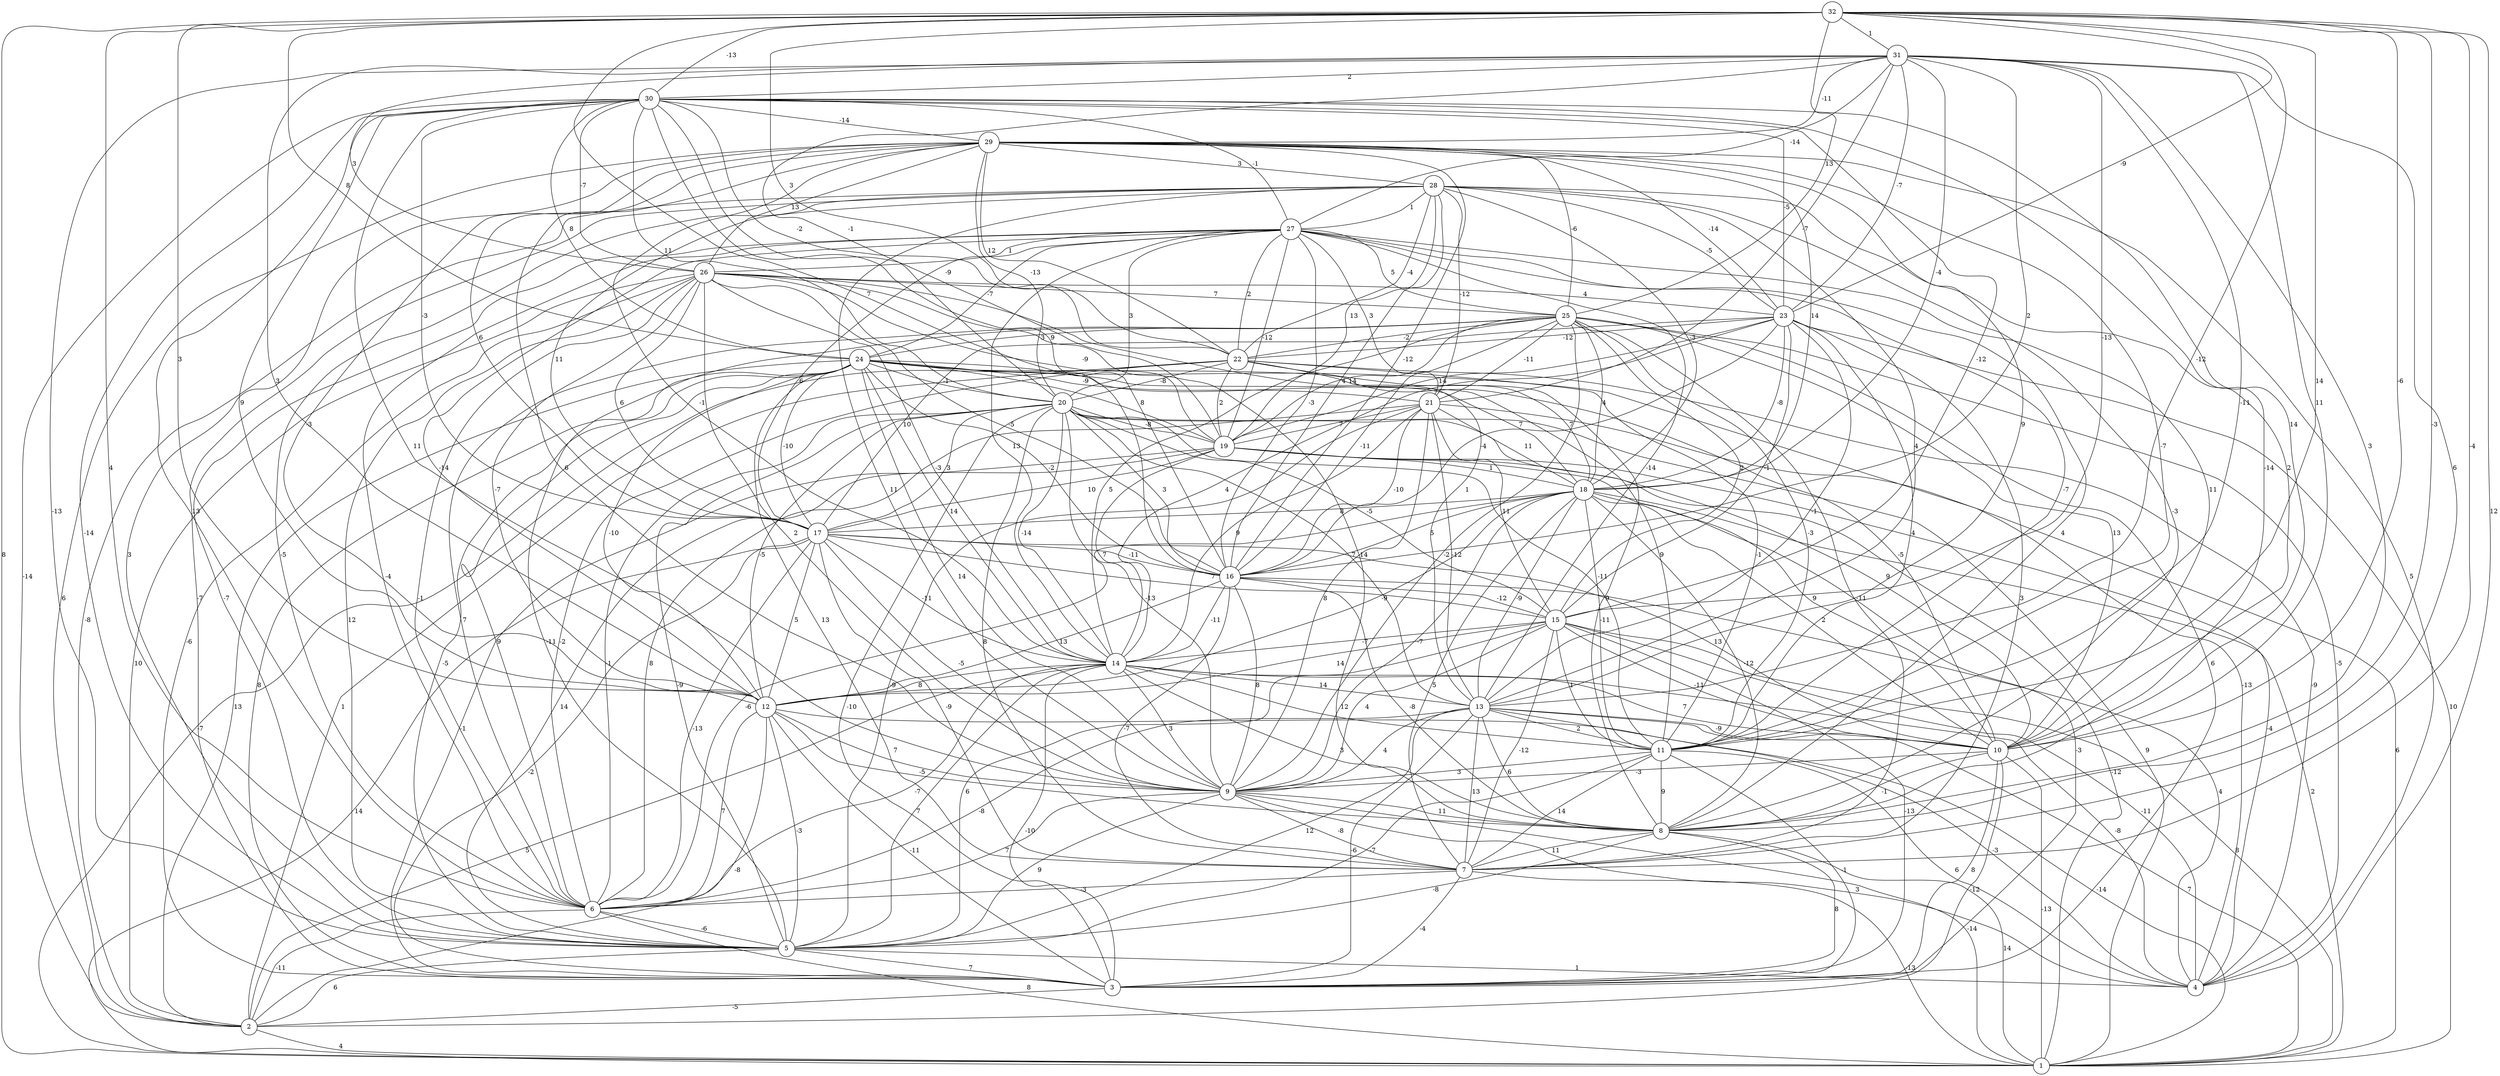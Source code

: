 graph { 
	 fontname="Helvetica,Arial,sans-serif" 
	 node [shape = circle]; 
	 32 -- 1 [label = "8"];
	 32 -- 4 [label = "12"];
	 32 -- 6 [label = "4"];
	 32 -- 7 [label = "-4"];
	 32 -- 8 [label = "-3"];
	 32 -- 10 [label = "-6"];
	 32 -- 11 [label = "14"];
	 32 -- 12 [label = "3"];
	 32 -- 13 [label = "-12"];
	 32 -- 16 [label = "7"];
	 32 -- 22 [label = "3"];
	 32 -- 23 [label = "-9"];
	 32 -- 24 [label = "8"];
	 32 -- 25 [label = "13"];
	 32 -- 30 [label = "-13"];
	 32 -- 31 [label = "1"];
	 31 -- 5 [label = "-13"];
	 31 -- 7 [label = "6"];
	 31 -- 8 [label = "3"];
	 31 -- 10 [label = "11"];
	 31 -- 11 [label = "-11"];
	 31 -- 12 [label = "3"];
	 31 -- 15 [label = "-13"];
	 31 -- 16 [label = "2"];
	 31 -- 18 [label = "-4"];
	 31 -- 20 [label = "-1"];
	 31 -- 21 [label = "-7"];
	 31 -- 23 [label = "-7"];
	 31 -- 26 [label = "3"];
	 31 -- 27 [label = "-14"];
	 31 -- 29 [label = "-11"];
	 31 -- 30 [label = "2"];
	 30 -- 2 [label = "-14"];
	 30 -- 5 [label = "-14"];
	 30 -- 6 [label = "13"];
	 30 -- 8 [label = "-14"];
	 30 -- 9 [label = "11"];
	 30 -- 10 [label = "14"];
	 30 -- 12 [label = "9"];
	 30 -- 15 [label = "-12"];
	 30 -- 16 [label = "9"];
	 30 -- 17 [label = "-3"];
	 30 -- 19 [label = "-9"];
	 30 -- 20 [label = "11"];
	 30 -- 22 [label = "-2"];
	 30 -- 23 [label = "-5"];
	 30 -- 24 [label = "8"];
	 30 -- 26 [label = "-7"];
	 30 -- 27 [label = "-1"];
	 30 -- 29 [label = "-14"];
	 29 -- 2 [label = "6"];
	 29 -- 4 [label = "5"];
	 29 -- 5 [label = "3"];
	 29 -- 9 [label = "6"];
	 29 -- 11 [label = "-7"];
	 29 -- 12 [label = "-3"];
	 29 -- 13 [label = "9"];
	 29 -- 14 [label = "-1"];
	 29 -- 16 [label = "-12"];
	 29 -- 17 [label = "6"];
	 29 -- 18 [label = "14"];
	 29 -- 20 [label = "-13"];
	 29 -- 22 [label = "12"];
	 29 -- 23 [label = "-14"];
	 29 -- 25 [label = "-6"];
	 29 -- 26 [label = "13"];
	 29 -- 28 [label = "3"];
	 28 -- 2 [label = "-8"];
	 28 -- 3 [label = "-7"];
	 28 -- 6 [label = "-5"];
	 28 -- 8 [label = "-3"];
	 28 -- 9 [label = "11"];
	 28 -- 10 [label = "2"];
	 28 -- 13 [label = "4"];
	 28 -- 16 [label = "4"];
	 28 -- 17 [label = "11"];
	 28 -- 18 [label = "-3"];
	 28 -- 19 [label = "13"];
	 28 -- 21 [label = "-12"];
	 28 -- 22 [label = "-4"];
	 28 -- 23 [label = "-5"];
	 28 -- 27 [label = "1"];
	 27 -- 5 [label = "-7"];
	 27 -- 6 [label = "-4"];
	 27 -- 8 [label = "4"];
	 27 -- 10 [label = "11"];
	 27 -- 11 [label = "-7"];
	 27 -- 12 [label = "-14"];
	 27 -- 13 [label = "-14"];
	 27 -- 14 [label = "13"];
	 27 -- 16 [label = "-3"];
	 27 -- 17 [label = "6"];
	 27 -- 19 [label = "-12"];
	 27 -- 20 [label = "3"];
	 27 -- 21 [label = "3"];
	 27 -- 22 [label = "2"];
	 27 -- 24 [label = "-7"];
	 27 -- 25 [label = "5"];
	 27 -- 26 [label = "1"];
	 26 -- 2 [label = "10"];
	 26 -- 3 [label = "-6"];
	 26 -- 5 [label = "12"];
	 26 -- 6 [label = "-1"];
	 26 -- 8 [label = "14"];
	 26 -- 9 [label = "2"];
	 26 -- 12 [label = "-7"];
	 26 -- 13 [label = "1"];
	 26 -- 14 [label = "-3"];
	 26 -- 16 [label = "-5"];
	 26 -- 17 [label = "6"];
	 26 -- 19 [label = "-9"];
	 26 -- 23 [label = "4"];
	 26 -- 25 [label = "7"];
	 25 -- 3 [label = "6"];
	 25 -- 4 [label = "-5"];
	 25 -- 5 [label = "-11"];
	 25 -- 6 [label = "7"];
	 25 -- 7 [label = "-11"];
	 25 -- 9 [label = "-2"];
	 25 -- 10 [label = "13"];
	 25 -- 11 [label = "-3"];
	 25 -- 14 [label = "5"];
	 25 -- 15 [label = "2"];
	 25 -- 16 [label = "-11"];
	 25 -- 18 [label = "4"];
	 25 -- 19 [label = "14"];
	 25 -- 21 [label = "-11"];
	 25 -- 22 [label = "-2"];
	 25 -- 24 [label = "3"];
	 24 -- 2 [label = "13"];
	 24 -- 3 [label = "8"];
	 24 -- 4 [label = "-13"];
	 24 -- 5 [label = "-5"];
	 24 -- 6 [label = "9"];
	 24 -- 7 [label = "13"];
	 24 -- 9 [label = "14"];
	 24 -- 10 [label = "-5"];
	 24 -- 11 [label = "9"];
	 24 -- 12 [label = "-10"];
	 24 -- 14 [label = "14"];
	 24 -- 16 [label = "-2"];
	 24 -- 17 [label = "-10"];
	 24 -- 18 [label = "7"];
	 24 -- 19 [label = "8"];
	 24 -- 20 [label = "-1"];
	 24 -- 21 [label = "-9"];
	 23 -- 1 [label = "10"];
	 23 -- 7 [label = "3"];
	 23 -- 11 [label = "4"];
	 23 -- 13 [label = "-1"];
	 23 -- 14 [label = "4"];
	 23 -- 15 [label = "-1"];
	 23 -- 16 [label = "-4"];
	 23 -- 17 [label = "10"];
	 23 -- 18 [label = "-8"];
	 23 -- 19 [label = "14"];
	 23 -- 22 [label = "-12"];
	 22 -- 1 [label = "-7"];
	 22 -- 2 [label = "1"];
	 22 -- 4 [label = "-9"];
	 22 -- 6 [label = "-2"];
	 22 -- 8 [label = "9"];
	 22 -- 11 [label = "-1"];
	 22 -- 18 [label = "7"];
	 22 -- 19 [label = "2"];
	 22 -- 20 [label = "-8"];
	 21 -- 1 [label = "6"];
	 21 -- 5 [label = "-9"];
	 21 -- 6 [label = "8"];
	 21 -- 9 [label = "8"];
	 21 -- 13 [label = "-12"];
	 21 -- 14 [label = "9"];
	 21 -- 15 [label = "11"];
	 21 -- 16 [label = "-10"];
	 21 -- 18 [label = "11"];
	 21 -- 19 [label = "7"];
	 20 -- 1 [label = "9"];
	 20 -- 3 [label = "-10"];
	 20 -- 5 [label = "-9"];
	 20 -- 6 [label = "-1"];
	 20 -- 7 [label = "8"];
	 20 -- 9 [label = "-13"];
	 20 -- 10 [label = "9"];
	 20 -- 11 [label = "-11"];
	 20 -- 12 [label = "-5"];
	 20 -- 13 [label = "7"];
	 20 -- 14 [label = "-14"];
	 20 -- 15 [label = "-5"];
	 20 -- 16 [label = "3"];
	 20 -- 17 [label = "3"];
	 20 -- 19 [label = "-8"];
	 19 -- 1 [label = "-12"];
	 19 -- 3 [label = "-1"];
	 19 -- 4 [label = "-4"];
	 19 -- 5 [label = "14"];
	 19 -- 10 [label = "9"];
	 19 -- 14 [label = "7"];
	 19 -- 17 [label = "10"];
	 19 -- 18 [label = "1"];
	 18 -- 1 [label = "2"];
	 18 -- 3 [label = "-3"];
	 18 -- 6 [label = "-6"];
	 18 -- 7 [label = "5"];
	 18 -- 8 [label = "-12"];
	 18 -- 9 [label = "-7"];
	 18 -- 10 [label = "2"];
	 18 -- 11 [label = "-11"];
	 18 -- 12 [label = "-9"];
	 18 -- 13 [label = "-9"];
	 18 -- 16 [label = "5"];
	 18 -- 17 [label = "8"];
	 17 -- 1 [label = "14"];
	 17 -- 3 [label = "-2"];
	 17 -- 6 [label = "-13"];
	 17 -- 7 [label = "-9"];
	 17 -- 9 [label = "-5"];
	 17 -- 10 [label = "13"];
	 17 -- 12 [label = "5"];
	 17 -- 14 [label = "-11"];
	 17 -- 15 [label = "7"];
	 17 -- 16 [label = "-11"];
	 16 -- 4 [label = "4"];
	 16 -- 7 [label = "-7"];
	 16 -- 8 [label = "-8"];
	 16 -- 9 [label = "8"];
	 16 -- 12 [label = "13"];
	 16 -- 14 [label = "-11"];
	 16 -- 15 [label = "-12"];
	 15 -- 1 [label = "8"];
	 15 -- 3 [label = "-13"];
	 15 -- 4 [label = "-11"];
	 15 -- 5 [label = "6"];
	 15 -- 7 [label = "-12"];
	 15 -- 9 [label = "4"];
	 15 -- 10 [label = "-11"];
	 15 -- 11 [label = "1"];
	 15 -- 12 [label = "14"];
	 15 -- 14 [label = "-7"];
	 14 -- 2 [label = "5"];
	 14 -- 3 [label = "-10"];
	 14 -- 4 [label = "-8"];
	 14 -- 5 [label = "7"];
	 14 -- 6 [label = "-7"];
	 14 -- 8 [label = "3"];
	 14 -- 9 [label = "3"];
	 14 -- 10 [label = "7"];
	 14 -- 11 [label = "12"];
	 14 -- 12 [label = "8"];
	 14 -- 13 [label = "14"];
	 13 -- 1 [label = "7"];
	 13 -- 3 [label = "-6"];
	 13 -- 4 [label = "-3"];
	 13 -- 5 [label = "12"];
	 13 -- 6 [label = "-8"];
	 13 -- 7 [label = "13"];
	 13 -- 8 [label = "6"];
	 13 -- 9 [label = "4"];
	 13 -- 10 [label = "-9"];
	 13 -- 11 [label = "2"];
	 12 -- 1 [label = "-14"];
	 12 -- 2 [label = "-8"];
	 12 -- 3 [label = "-11"];
	 12 -- 5 [label = "-3"];
	 12 -- 6 [label = "7"];
	 12 -- 8 [label = "-5"];
	 12 -- 9 [label = "7"];
	 11 -- 3 [label = "-1"];
	 11 -- 4 [label = "6"];
	 11 -- 5 [label = "-7"];
	 11 -- 7 [label = "14"];
	 11 -- 8 [label = "9"];
	 11 -- 9 [label = "3"];
	 10 -- 1 [label = "-13"];
	 10 -- 2 [label = "-12"];
	 10 -- 3 [label = "8"];
	 10 -- 8 [label = "-1"];
	 10 -- 9 [label = "-3"];
	 9 -- 1 [label = "-14"];
	 9 -- 4 [label = "3"];
	 9 -- 5 [label = "9"];
	 9 -- 6 [label = "7"];
	 9 -- 7 [label = "-8"];
	 9 -- 8 [label = "11"];
	 8 -- 1 [label = "14"];
	 8 -- 3 [label = "8"];
	 8 -- 5 [label = "-8"];
	 8 -- 7 [label = "11"];
	 7 -- 1 [label = "-13"];
	 7 -- 3 [label = "-4"];
	 7 -- 6 [label = "-3"];
	 6 -- 1 [label = "8"];
	 6 -- 2 [label = "-11"];
	 6 -- 5 [label = "-6"];
	 5 -- 2 [label = "6"];
	 5 -- 3 [label = "7"];
	 5 -- 4 [label = "1"];
	 3 -- 2 [label = "-5"];
	 2 -- 1 [label = "4"];
	 1;
	 2;
	 3;
	 4;
	 5;
	 6;
	 7;
	 8;
	 9;
	 10;
	 11;
	 12;
	 13;
	 14;
	 15;
	 16;
	 17;
	 18;
	 19;
	 20;
	 21;
	 22;
	 23;
	 24;
	 25;
	 26;
	 27;
	 28;
	 29;
	 30;
	 31;
	 32;
}
